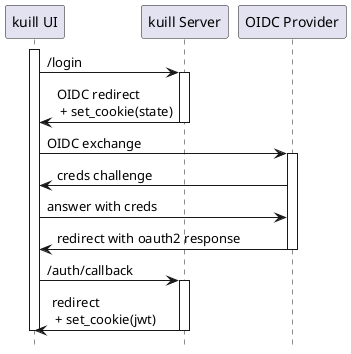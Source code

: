 @startuml

scale 1
hide footbox

participant "kuill UI" as b
participant "kuill Server" as k
participant "OIDC Provider" as o
activate b
b -> k: /login
activate k
k -> b: OIDC redirect\n + set_cookie(state)
deactivate k
b -> o: OIDC exchange
activate o
o -> b: creds challenge
b -> o: answer with creds
o -> b: redirect with oauth2 response
deactivate o
b -> k: /auth/callback
activate k
k -> b: redirect\n + set_cookie(jwt)
deactivate k
deactivate b

@enduml